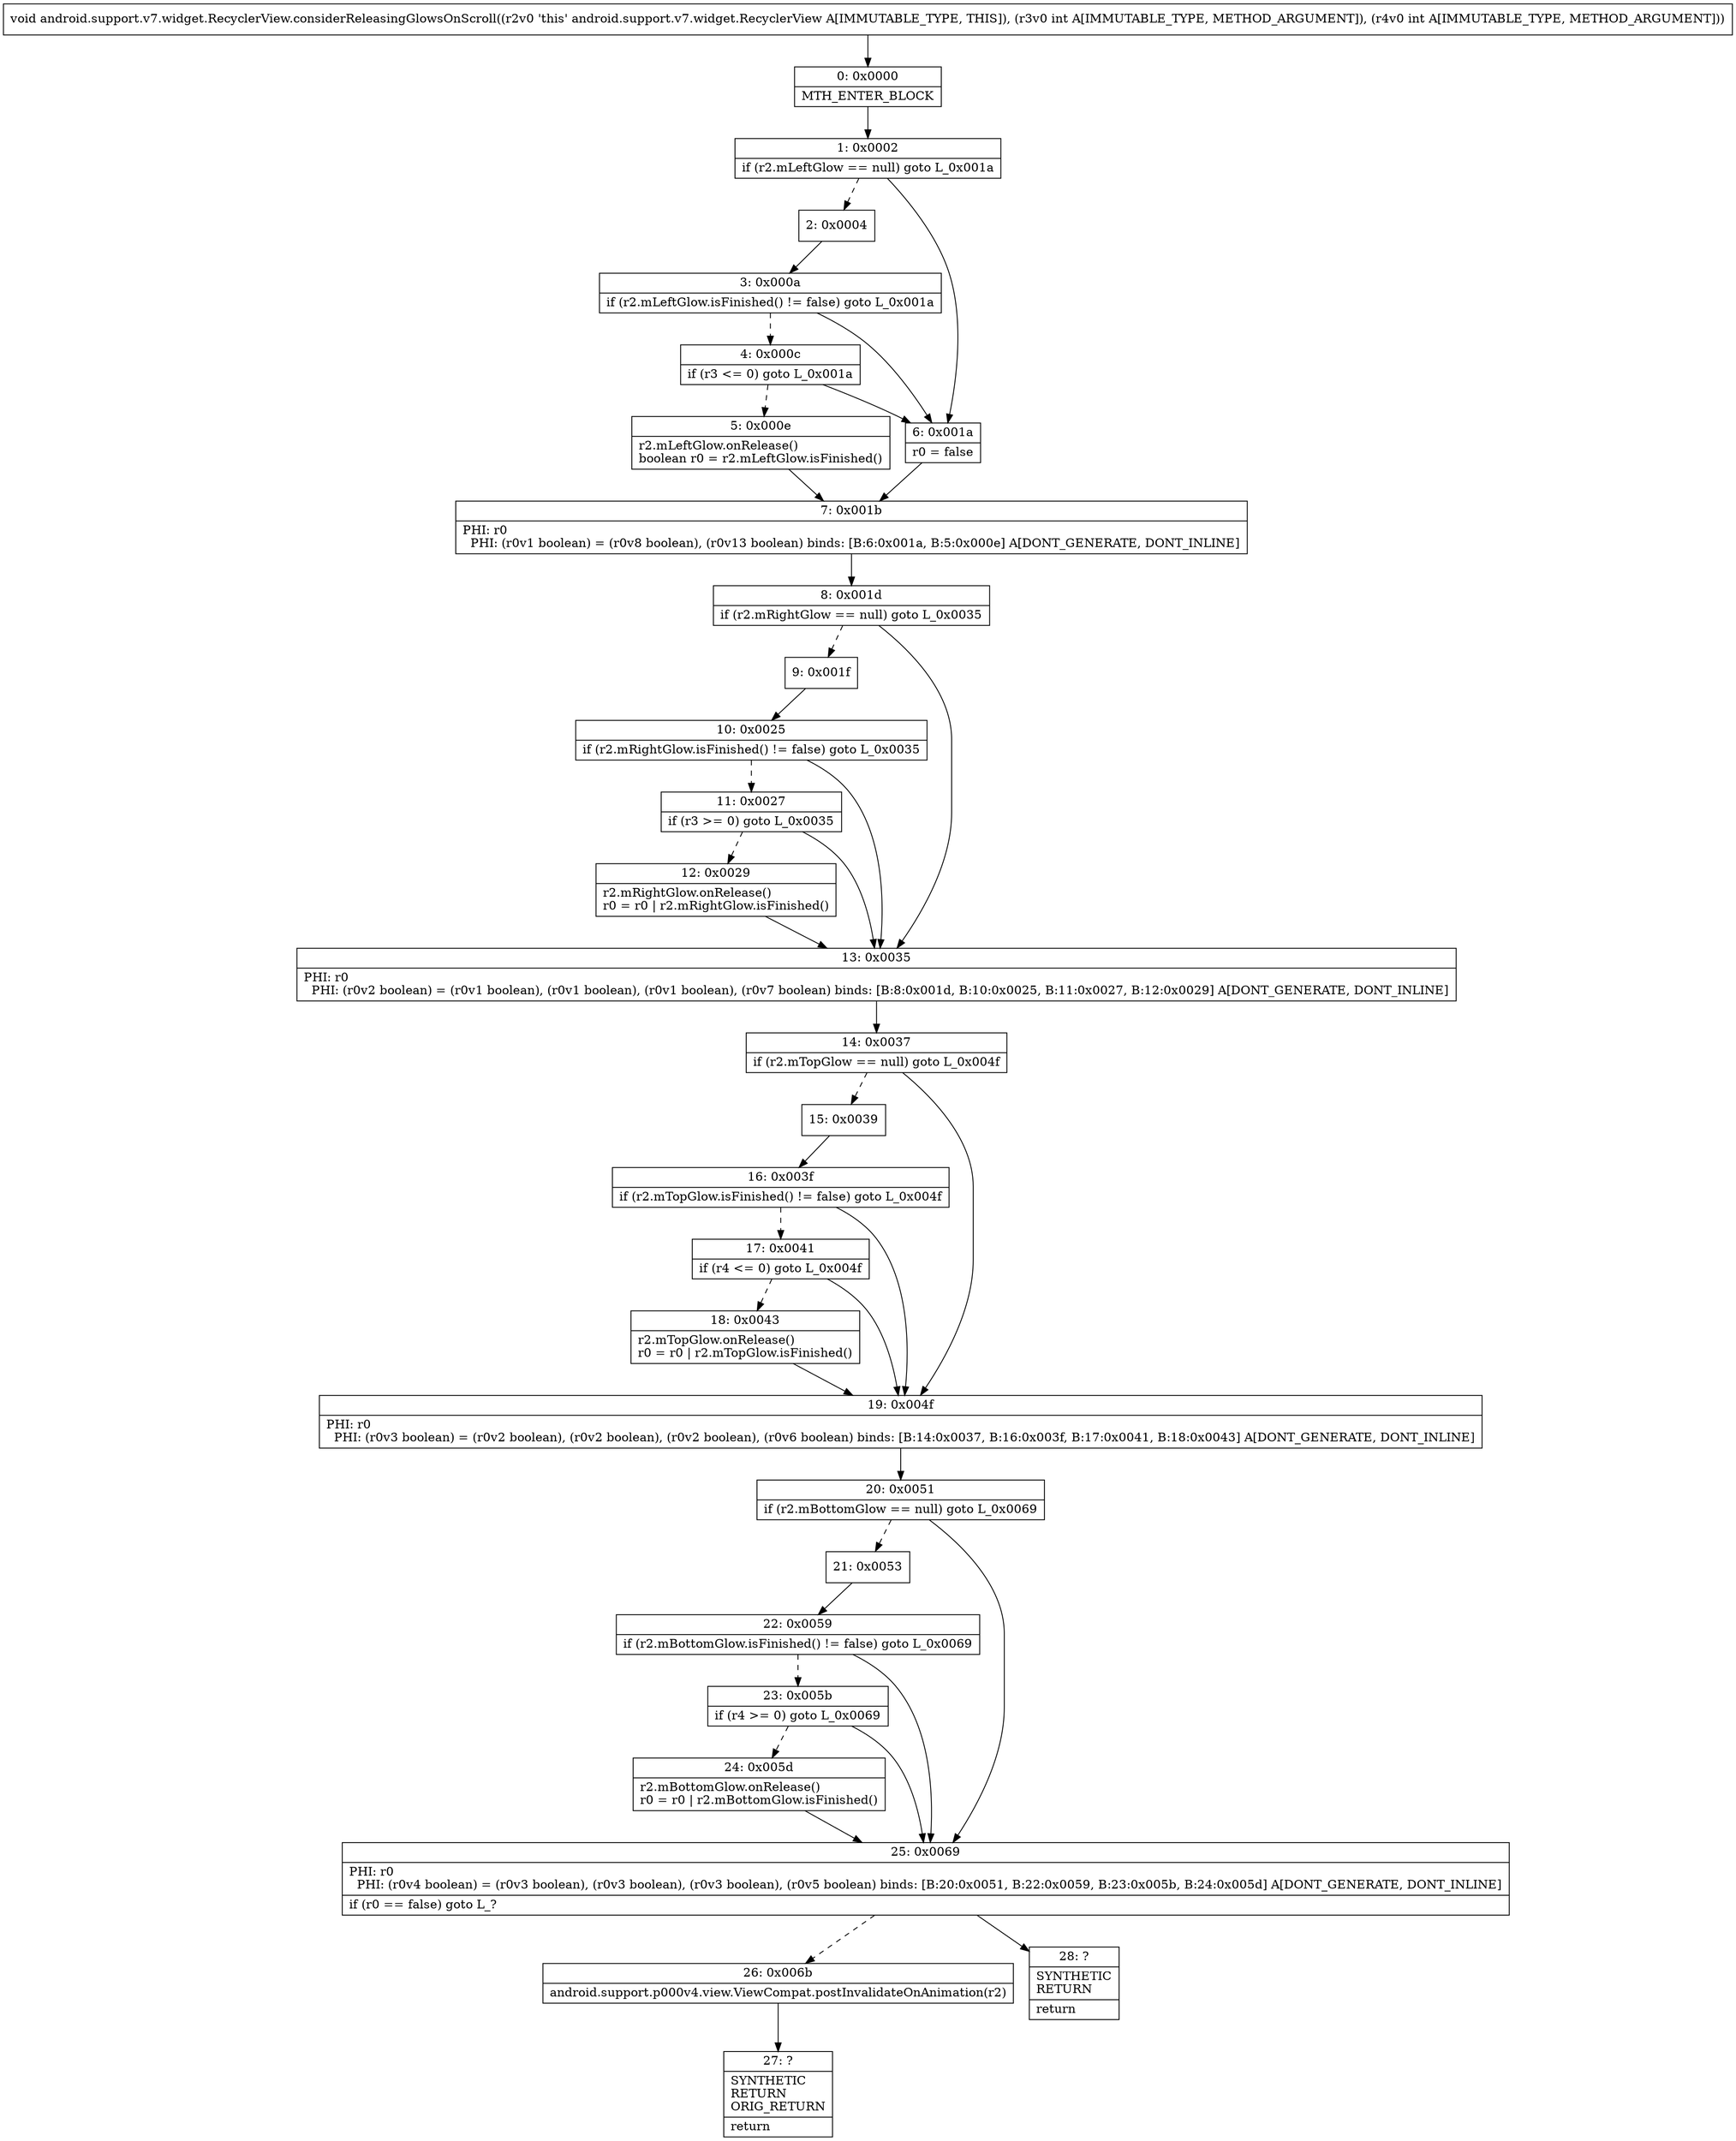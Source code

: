 digraph "CFG forandroid.support.v7.widget.RecyclerView.considerReleasingGlowsOnScroll(II)V" {
Node_0 [shape=record,label="{0\:\ 0x0000|MTH_ENTER_BLOCK\l}"];
Node_1 [shape=record,label="{1\:\ 0x0002|if (r2.mLeftGlow == null) goto L_0x001a\l}"];
Node_2 [shape=record,label="{2\:\ 0x0004}"];
Node_3 [shape=record,label="{3\:\ 0x000a|if (r2.mLeftGlow.isFinished() != false) goto L_0x001a\l}"];
Node_4 [shape=record,label="{4\:\ 0x000c|if (r3 \<= 0) goto L_0x001a\l}"];
Node_5 [shape=record,label="{5\:\ 0x000e|r2.mLeftGlow.onRelease()\lboolean r0 = r2.mLeftGlow.isFinished()\l}"];
Node_6 [shape=record,label="{6\:\ 0x001a|r0 = false\l}"];
Node_7 [shape=record,label="{7\:\ 0x001b|PHI: r0 \l  PHI: (r0v1 boolean) = (r0v8 boolean), (r0v13 boolean) binds: [B:6:0x001a, B:5:0x000e] A[DONT_GENERATE, DONT_INLINE]\l}"];
Node_8 [shape=record,label="{8\:\ 0x001d|if (r2.mRightGlow == null) goto L_0x0035\l}"];
Node_9 [shape=record,label="{9\:\ 0x001f}"];
Node_10 [shape=record,label="{10\:\ 0x0025|if (r2.mRightGlow.isFinished() != false) goto L_0x0035\l}"];
Node_11 [shape=record,label="{11\:\ 0x0027|if (r3 \>= 0) goto L_0x0035\l}"];
Node_12 [shape=record,label="{12\:\ 0x0029|r2.mRightGlow.onRelease()\lr0 = r0 \| r2.mRightGlow.isFinished()\l}"];
Node_13 [shape=record,label="{13\:\ 0x0035|PHI: r0 \l  PHI: (r0v2 boolean) = (r0v1 boolean), (r0v1 boolean), (r0v1 boolean), (r0v7 boolean) binds: [B:8:0x001d, B:10:0x0025, B:11:0x0027, B:12:0x0029] A[DONT_GENERATE, DONT_INLINE]\l}"];
Node_14 [shape=record,label="{14\:\ 0x0037|if (r2.mTopGlow == null) goto L_0x004f\l}"];
Node_15 [shape=record,label="{15\:\ 0x0039}"];
Node_16 [shape=record,label="{16\:\ 0x003f|if (r2.mTopGlow.isFinished() != false) goto L_0x004f\l}"];
Node_17 [shape=record,label="{17\:\ 0x0041|if (r4 \<= 0) goto L_0x004f\l}"];
Node_18 [shape=record,label="{18\:\ 0x0043|r2.mTopGlow.onRelease()\lr0 = r0 \| r2.mTopGlow.isFinished()\l}"];
Node_19 [shape=record,label="{19\:\ 0x004f|PHI: r0 \l  PHI: (r0v3 boolean) = (r0v2 boolean), (r0v2 boolean), (r0v2 boolean), (r0v6 boolean) binds: [B:14:0x0037, B:16:0x003f, B:17:0x0041, B:18:0x0043] A[DONT_GENERATE, DONT_INLINE]\l}"];
Node_20 [shape=record,label="{20\:\ 0x0051|if (r2.mBottomGlow == null) goto L_0x0069\l}"];
Node_21 [shape=record,label="{21\:\ 0x0053}"];
Node_22 [shape=record,label="{22\:\ 0x0059|if (r2.mBottomGlow.isFinished() != false) goto L_0x0069\l}"];
Node_23 [shape=record,label="{23\:\ 0x005b|if (r4 \>= 0) goto L_0x0069\l}"];
Node_24 [shape=record,label="{24\:\ 0x005d|r2.mBottomGlow.onRelease()\lr0 = r0 \| r2.mBottomGlow.isFinished()\l}"];
Node_25 [shape=record,label="{25\:\ 0x0069|PHI: r0 \l  PHI: (r0v4 boolean) = (r0v3 boolean), (r0v3 boolean), (r0v3 boolean), (r0v5 boolean) binds: [B:20:0x0051, B:22:0x0059, B:23:0x005b, B:24:0x005d] A[DONT_GENERATE, DONT_INLINE]\l|if (r0 == false) goto L_?\l}"];
Node_26 [shape=record,label="{26\:\ 0x006b|android.support.p000v4.view.ViewCompat.postInvalidateOnAnimation(r2)\l}"];
Node_27 [shape=record,label="{27\:\ ?|SYNTHETIC\lRETURN\lORIG_RETURN\l|return\l}"];
Node_28 [shape=record,label="{28\:\ ?|SYNTHETIC\lRETURN\l|return\l}"];
MethodNode[shape=record,label="{void android.support.v7.widget.RecyclerView.considerReleasingGlowsOnScroll((r2v0 'this' android.support.v7.widget.RecyclerView A[IMMUTABLE_TYPE, THIS]), (r3v0 int A[IMMUTABLE_TYPE, METHOD_ARGUMENT]), (r4v0 int A[IMMUTABLE_TYPE, METHOD_ARGUMENT])) }"];
MethodNode -> Node_0;
Node_0 -> Node_1;
Node_1 -> Node_2[style=dashed];
Node_1 -> Node_6;
Node_2 -> Node_3;
Node_3 -> Node_4[style=dashed];
Node_3 -> Node_6;
Node_4 -> Node_5[style=dashed];
Node_4 -> Node_6;
Node_5 -> Node_7;
Node_6 -> Node_7;
Node_7 -> Node_8;
Node_8 -> Node_9[style=dashed];
Node_8 -> Node_13;
Node_9 -> Node_10;
Node_10 -> Node_11[style=dashed];
Node_10 -> Node_13;
Node_11 -> Node_12[style=dashed];
Node_11 -> Node_13;
Node_12 -> Node_13;
Node_13 -> Node_14;
Node_14 -> Node_15[style=dashed];
Node_14 -> Node_19;
Node_15 -> Node_16;
Node_16 -> Node_17[style=dashed];
Node_16 -> Node_19;
Node_17 -> Node_18[style=dashed];
Node_17 -> Node_19;
Node_18 -> Node_19;
Node_19 -> Node_20;
Node_20 -> Node_21[style=dashed];
Node_20 -> Node_25;
Node_21 -> Node_22;
Node_22 -> Node_23[style=dashed];
Node_22 -> Node_25;
Node_23 -> Node_24[style=dashed];
Node_23 -> Node_25;
Node_24 -> Node_25;
Node_25 -> Node_26[style=dashed];
Node_25 -> Node_28;
Node_26 -> Node_27;
}

